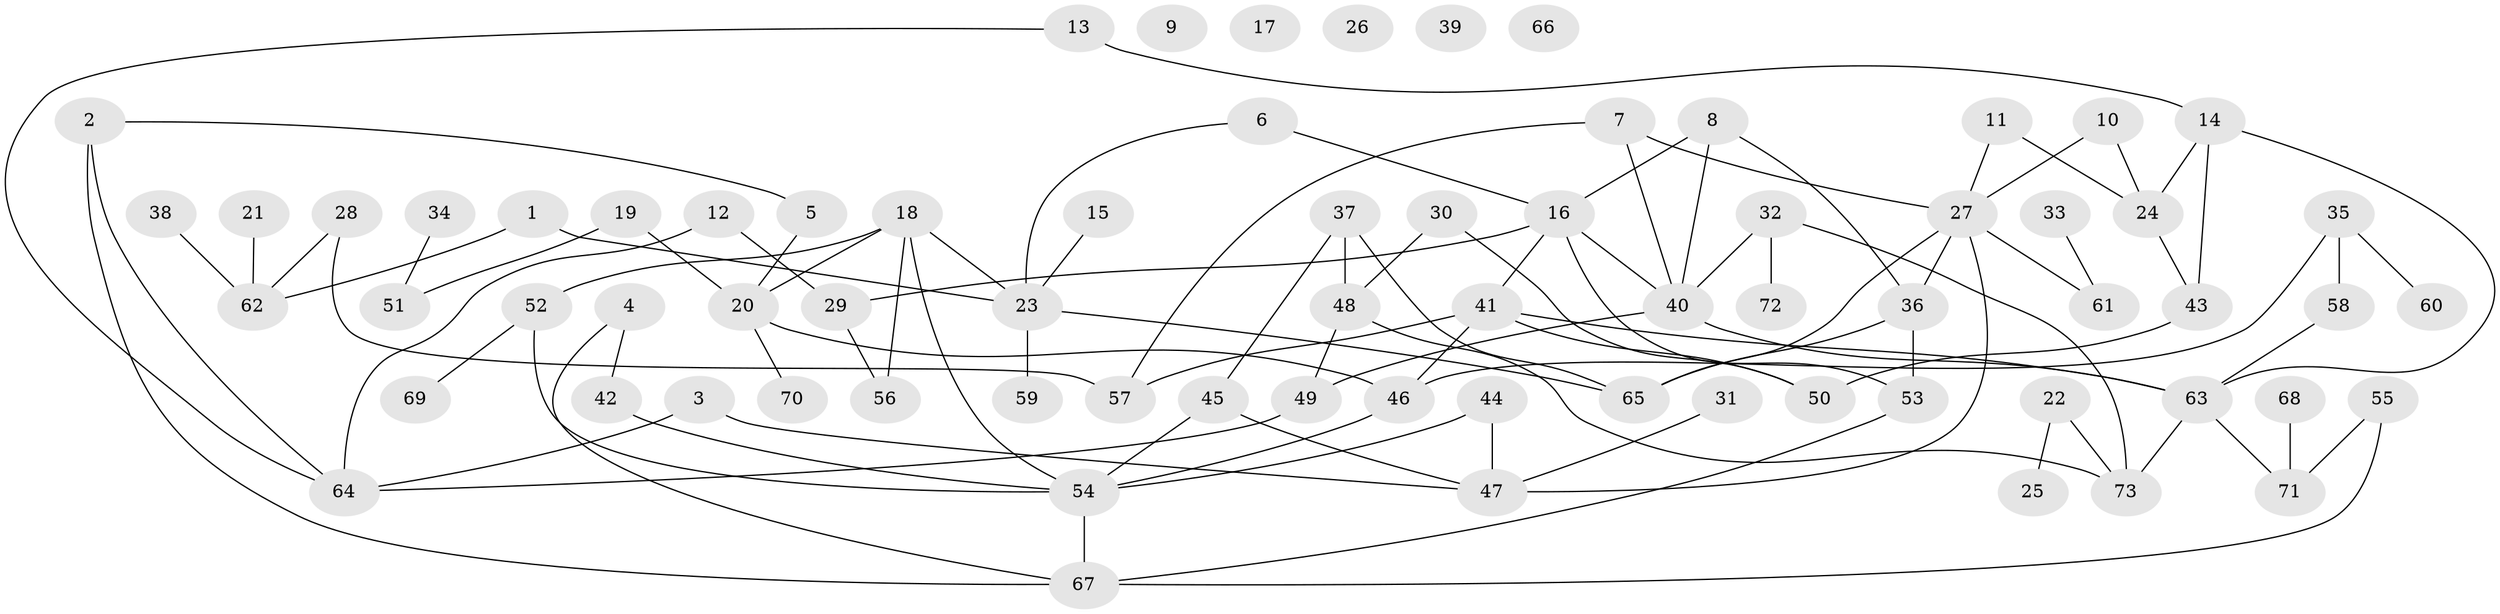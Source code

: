 // Generated by graph-tools (version 1.1) at 2025/13/03/09/25 04:13:05]
// undirected, 73 vertices, 99 edges
graph export_dot {
graph [start="1"]
  node [color=gray90,style=filled];
  1;
  2;
  3;
  4;
  5;
  6;
  7;
  8;
  9;
  10;
  11;
  12;
  13;
  14;
  15;
  16;
  17;
  18;
  19;
  20;
  21;
  22;
  23;
  24;
  25;
  26;
  27;
  28;
  29;
  30;
  31;
  32;
  33;
  34;
  35;
  36;
  37;
  38;
  39;
  40;
  41;
  42;
  43;
  44;
  45;
  46;
  47;
  48;
  49;
  50;
  51;
  52;
  53;
  54;
  55;
  56;
  57;
  58;
  59;
  60;
  61;
  62;
  63;
  64;
  65;
  66;
  67;
  68;
  69;
  70;
  71;
  72;
  73;
  1 -- 23;
  1 -- 62;
  2 -- 5;
  2 -- 64;
  2 -- 67;
  3 -- 47;
  3 -- 64;
  4 -- 42;
  4 -- 67;
  5 -- 20;
  6 -- 16;
  6 -- 23;
  7 -- 27;
  7 -- 40;
  7 -- 57;
  8 -- 16;
  8 -- 36;
  8 -- 40;
  10 -- 24;
  10 -- 27;
  11 -- 24;
  11 -- 27;
  12 -- 29;
  12 -- 64;
  13 -- 14;
  13 -- 64;
  14 -- 24;
  14 -- 43;
  14 -- 63;
  15 -- 23;
  16 -- 29;
  16 -- 40;
  16 -- 41;
  16 -- 53;
  18 -- 20;
  18 -- 23;
  18 -- 52;
  18 -- 54;
  18 -- 56;
  19 -- 20;
  19 -- 51;
  20 -- 46;
  20 -- 70;
  21 -- 62;
  22 -- 25;
  22 -- 73;
  23 -- 59;
  23 -- 65;
  24 -- 43;
  27 -- 36;
  27 -- 47;
  27 -- 61;
  27 -- 65;
  28 -- 57;
  28 -- 62;
  29 -- 56;
  30 -- 48;
  30 -- 50;
  31 -- 47;
  32 -- 40;
  32 -- 72;
  32 -- 73;
  33 -- 61;
  34 -- 51;
  35 -- 46;
  35 -- 58;
  35 -- 60;
  36 -- 53;
  36 -- 65;
  37 -- 45;
  37 -- 48;
  37 -- 65;
  38 -- 62;
  40 -- 49;
  40 -- 63;
  41 -- 46;
  41 -- 50;
  41 -- 57;
  41 -- 63;
  42 -- 54;
  43 -- 50;
  44 -- 47;
  44 -- 54;
  45 -- 47;
  45 -- 54;
  46 -- 54;
  48 -- 49;
  48 -- 73;
  49 -- 64;
  52 -- 54;
  52 -- 69;
  53 -- 67;
  54 -- 67;
  55 -- 67;
  55 -- 71;
  58 -- 63;
  63 -- 71;
  63 -- 73;
  68 -- 71;
}
